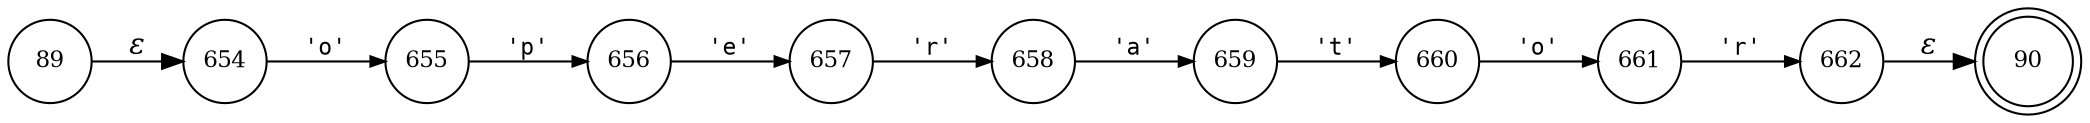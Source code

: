 digraph ATN {
rankdir=LR;
s90[fontsize=11, label="90", shape=doublecircle, fixedsize=true, width=.6];
s656[fontsize=11,label="656", shape=circle, fixedsize=true, width=.55, peripheries=1];
s657[fontsize=11,label="657", shape=circle, fixedsize=true, width=.55, peripheries=1];
s658[fontsize=11,label="658", shape=circle, fixedsize=true, width=.55, peripheries=1];
s659[fontsize=11,label="659", shape=circle, fixedsize=true, width=.55, peripheries=1];
s660[fontsize=11,label="660", shape=circle, fixedsize=true, width=.55, peripheries=1];
s661[fontsize=11,label="661", shape=circle, fixedsize=true, width=.55, peripheries=1];
s662[fontsize=11,label="662", shape=circle, fixedsize=true, width=.55, peripheries=1];
s89[fontsize=11,label="89", shape=circle, fixedsize=true, width=.55, peripheries=1];
s654[fontsize=11,label="654", shape=circle, fixedsize=true, width=.55, peripheries=1];
s655[fontsize=11,label="655", shape=circle, fixedsize=true, width=.55, peripheries=1];
s89 -> s654 [fontname="Times-Italic", label="&epsilon;"];
s654 -> s655 [fontsize=11, fontname="Courier", arrowsize=.7, label = "'o'", arrowhead = normal];
s655 -> s656 [fontsize=11, fontname="Courier", arrowsize=.7, label = "'p'", arrowhead = normal];
s656 -> s657 [fontsize=11, fontname="Courier", arrowsize=.7, label = "'e'", arrowhead = normal];
s657 -> s658 [fontsize=11, fontname="Courier", arrowsize=.7, label = "'r'", arrowhead = normal];
s658 -> s659 [fontsize=11, fontname="Courier", arrowsize=.7, label = "'a'", arrowhead = normal];
s659 -> s660 [fontsize=11, fontname="Courier", arrowsize=.7, label = "'t'", arrowhead = normal];
s660 -> s661 [fontsize=11, fontname="Courier", arrowsize=.7, label = "'o'", arrowhead = normal];
s661 -> s662 [fontsize=11, fontname="Courier", arrowsize=.7, label = "'r'", arrowhead = normal];
s662 -> s90 [fontname="Times-Italic", label="&epsilon;"];
}
